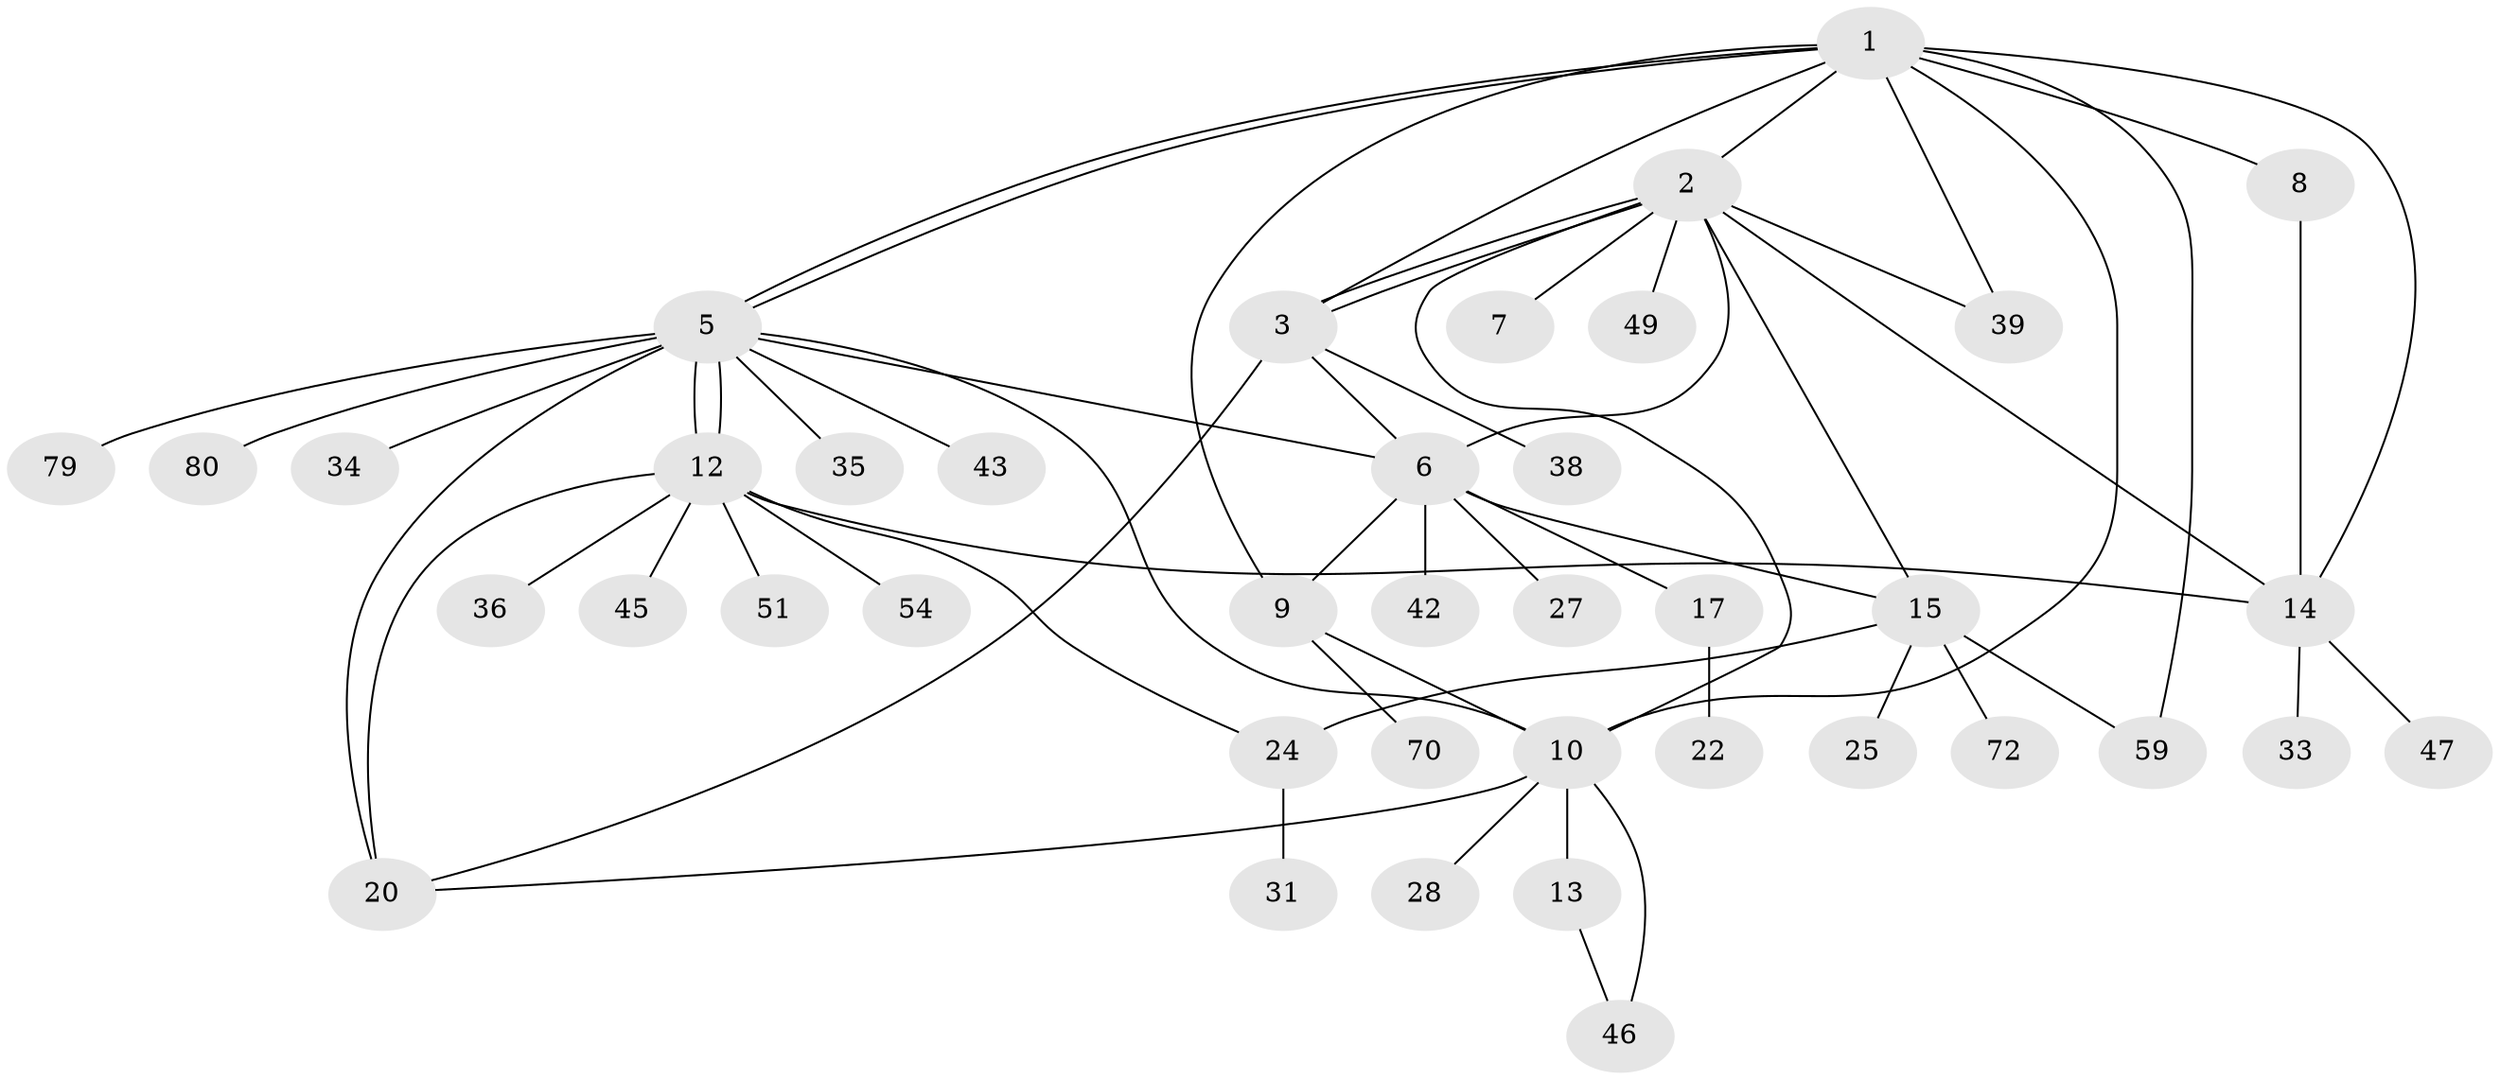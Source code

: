 // original degree distribution, {10: 0.025, 9: 0.0375, 2: 0.1875, 14: 0.0125, 1: 0.5375, 5: 0.025, 8: 0.025, 4: 0.05, 3: 0.075, 6: 0.025}
// Generated by graph-tools (version 1.1) at 2025/14/03/09/25 04:14:22]
// undirected, 40 vertices, 60 edges
graph export_dot {
graph [start="1"]
  node [color=gray90,style=filled];
  1;
  2;
  3 [super="+4+73+53+61+63+44"];
  5 [super="+16"];
  6 [super="+21+71+30+19"];
  7;
  8;
  9 [super="+37"];
  10 [super="+48+29+58+11"];
  12 [super="+32"];
  13 [super="+75"];
  14 [super="+74+26"];
  15;
  17;
  20 [super="+66"];
  22 [super="+23"];
  24 [super="+62"];
  25;
  27;
  28;
  31;
  33;
  34;
  35;
  36;
  38;
  39;
  42 [super="+52"];
  43;
  45 [super="+50"];
  46;
  47;
  49 [super="+65+76"];
  51;
  54;
  59;
  70;
  72;
  79;
  80;
  1 -- 2;
  1 -- 5;
  1 -- 5;
  1 -- 8;
  1 -- 9;
  1 -- 39;
  1 -- 59;
  1 -- 3;
  1 -- 14;
  1 -- 10;
  2 -- 3;
  2 -- 3;
  2 -- 6;
  2 -- 7;
  2 -- 10;
  2 -- 15;
  2 -- 39;
  2 -- 49;
  2 -- 14;
  3 -- 38;
  3 -- 20;
  3 -- 6;
  5 -- 10;
  5 -- 12 [weight=2];
  5 -- 12;
  5 -- 34;
  5 -- 35;
  5 -- 43;
  5 -- 79;
  5 -- 80;
  5 -- 20;
  5 -- 6;
  6 -- 15;
  6 -- 17;
  6 -- 27;
  6 -- 9;
  6 -- 42;
  8 -- 14;
  9 -- 70;
  9 -- 10;
  10 -- 13;
  10 -- 28;
  10 -- 46;
  10 -- 20;
  12 -- 14 [weight=2];
  12 -- 20 [weight=2];
  12 -- 45;
  12 -- 51;
  12 -- 54;
  12 -- 36;
  12 -- 24;
  13 -- 46;
  14 -- 47;
  14 -- 33;
  15 -- 24;
  15 -- 25;
  15 -- 59;
  15 -- 72;
  17 -- 22;
  24 -- 31;
}
